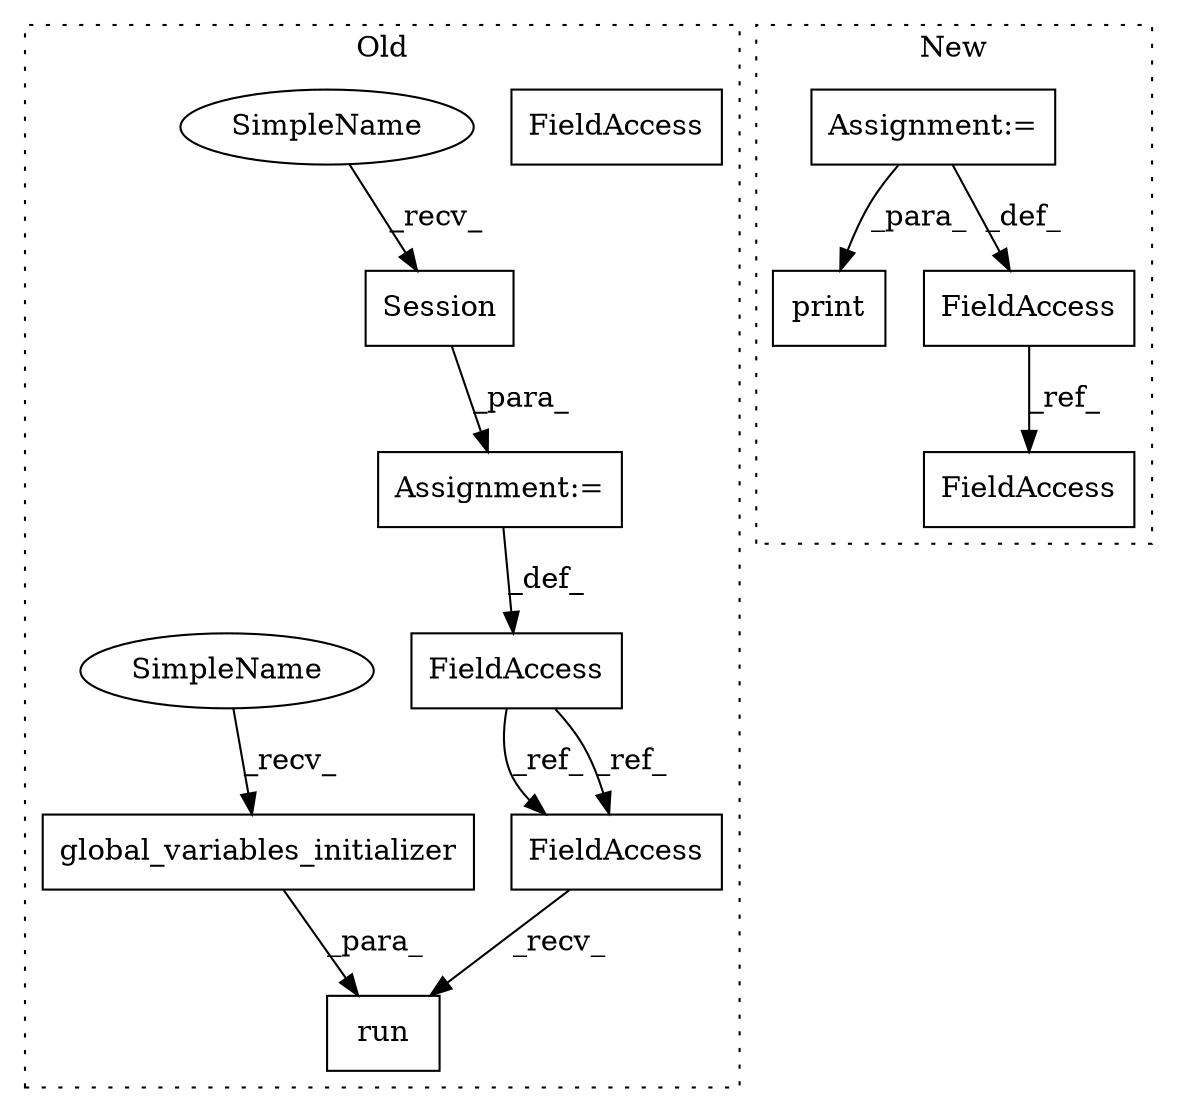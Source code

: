 digraph G {
subgraph cluster0 {
1 [label="Session" a="32" s="9420" l="9" shape="box"];
3 [label="Assignment:=" a="7" s="9408" l="1" shape="box"];
5 [label="run" a="32" s="9943,9988" l="4,1" shape="box"];
6 [label="global_variables_initializer" a="32" s="9958" l="30" shape="box"];
9 [label="FieldAccess" a="22" s="9938" l="4" shape="box"];
10 [label="FieldAccess" a="22" s="9404" l="4" shape="box"];
11 [label="SimpleName" a="42" s="9409" l="10" shape="ellipse"];
12 [label="SimpleName" a="42" s="9947" l="10" shape="ellipse"];
13 [label="FieldAccess" a="22" s="9938" l="4" shape="box"];
label = "Old";
style="dotted";
}
subgraph cluster1 {
2 [label="print" a="32" s="9622,9641" l="6,1" shape="box"];
4 [label="Assignment:=" a="7" s="9369" l="1" shape="box"];
7 [label="FieldAccess" a="22" s="9365" l="4" shape="box"];
8 [label="FieldAccess" a="22" s="9582" l="4" shape="box"];
label = "New";
style="dotted";
}
1 -> 3 [label="_para_"];
3 -> 10 [label="_def_"];
4 -> 2 [label="_para_"];
4 -> 7 [label="_def_"];
6 -> 5 [label="_para_"];
7 -> 8 [label="_ref_"];
10 -> 13 [label="_ref_"];
10 -> 13 [label="_ref_"];
11 -> 1 [label="_recv_"];
12 -> 6 [label="_recv_"];
13 -> 5 [label="_recv_"];
}